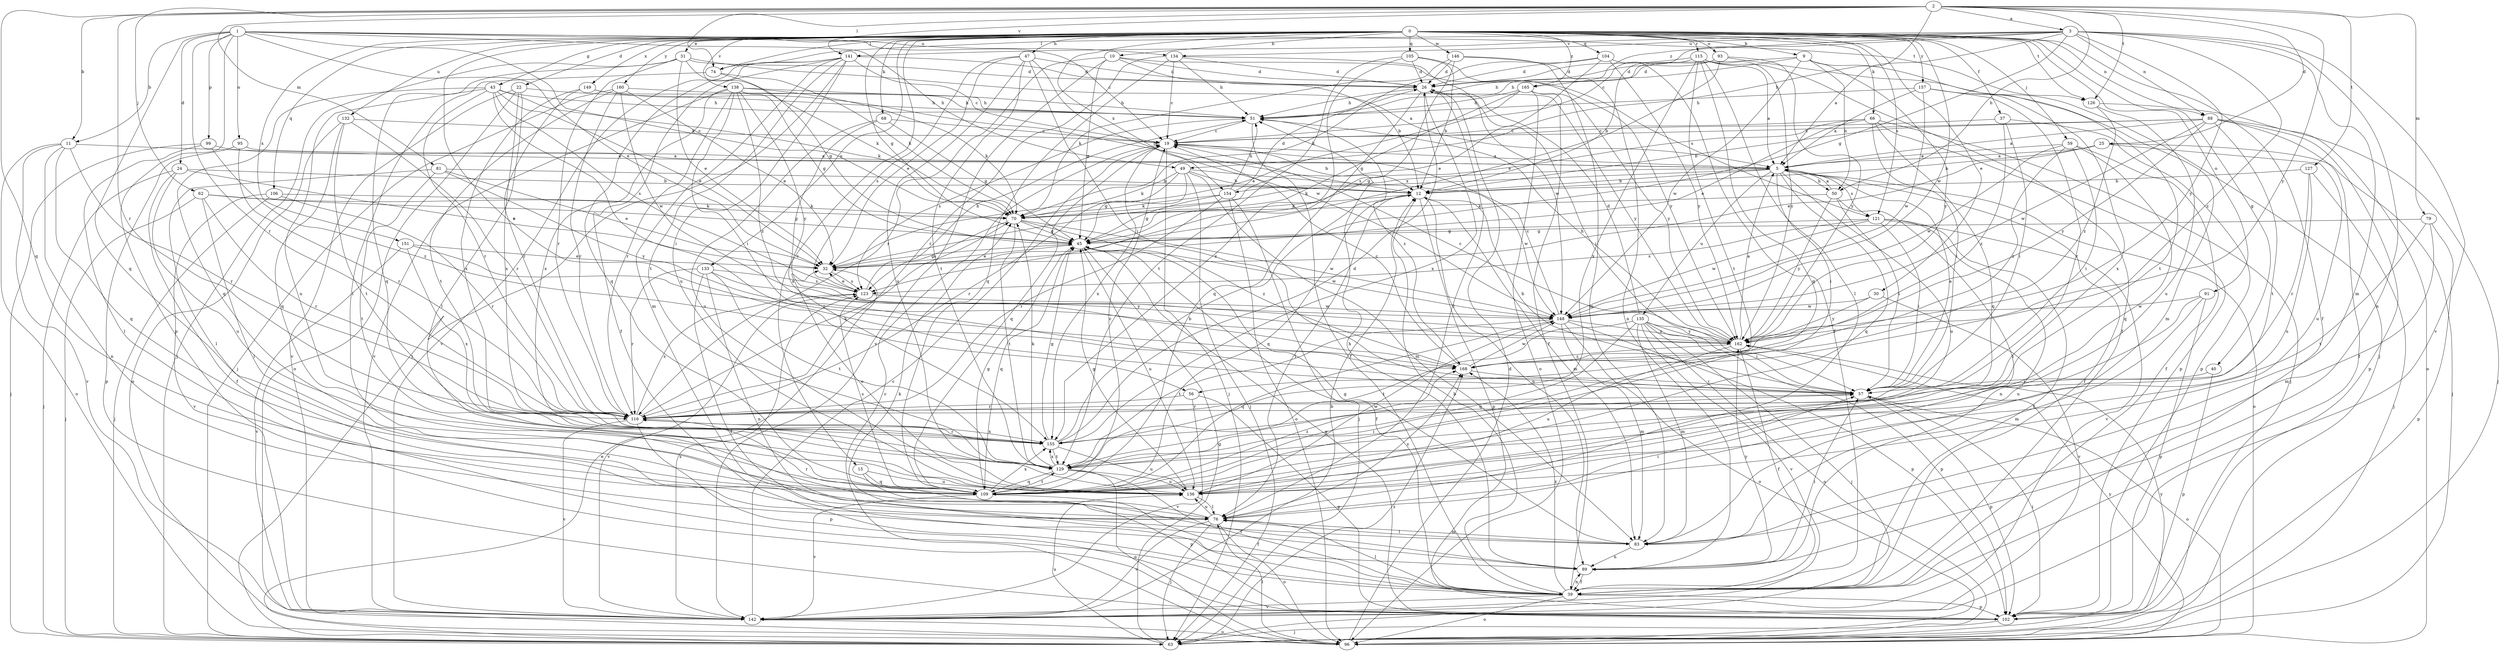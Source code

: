 strict digraph  {
0;
1;
2;
3;
5;
9;
10;
11;
12;
15;
19;
22;
24;
25;
26;
30;
31;
32;
37;
39;
40;
43;
45;
47;
49;
50;
51;
56;
57;
59;
62;
63;
66;
68;
70;
74;
76;
79;
81;
83;
88;
89;
91;
93;
95;
96;
99;
102;
104;
105;
106;
109;
115;
116;
121;
123;
126;
127;
129;
132;
133;
134;
135;
136;
138;
141;
142;
146;
148;
149;
151;
154;
155;
157;
160;
162;
165;
168;
0 -> 9  [label=b];
0 -> 10  [label=b];
0 -> 15  [label=c];
0 -> 22  [label=d];
0 -> 30  [label=e];
0 -> 31  [label=e];
0 -> 37  [label=f];
0 -> 39  [label=f];
0 -> 40  [label=g];
0 -> 43  [label=g];
0 -> 45  [label=g];
0 -> 47  [label=h];
0 -> 56  [label=i];
0 -> 59  [label=j];
0 -> 66  [label=k];
0 -> 68  [label=k];
0 -> 74  [label=l];
0 -> 88  [label=n];
0 -> 91  [label=o];
0 -> 93  [label=o];
0 -> 104  [label=q];
0 -> 105  [label=q];
0 -> 106  [label=q];
0 -> 115  [label=r];
0 -> 121  [label=s];
0 -> 126  [label=t];
0 -> 132  [label=u];
0 -> 133  [label=u];
0 -> 138  [label=v];
0 -> 146  [label=w];
0 -> 148  [label=w];
0 -> 149  [label=x];
0 -> 151  [label=x];
0 -> 154  [label=x];
0 -> 157  [label=y];
0 -> 160  [label=y];
0 -> 165  [label=z];
1 -> 11  [label=b];
1 -> 19  [label=c];
1 -> 24  [label=d];
1 -> 32  [label=e];
1 -> 49  [label=h];
1 -> 70  [label=k];
1 -> 95  [label=o];
1 -> 99  [label=p];
1 -> 102  [label=p];
1 -> 109  [label=q];
1 -> 116  [label=r];
1 -> 126  [label=t];
1 -> 134  [label=u];
2 -> 3  [label=a];
2 -> 11  [label=b];
2 -> 25  [label=d];
2 -> 49  [label=h];
2 -> 50  [label=h];
2 -> 62  [label=j];
2 -> 74  [label=l];
2 -> 79  [label=m];
2 -> 81  [label=m];
2 -> 109  [label=q];
2 -> 116  [label=r];
2 -> 126  [label=t];
2 -> 127  [label=t];
2 -> 141  [label=v];
2 -> 162  [label=y];
3 -> 5  [label=a];
3 -> 19  [label=c];
3 -> 45  [label=g];
3 -> 74  [label=l];
3 -> 83  [label=m];
3 -> 88  [label=n];
3 -> 89  [label=n];
3 -> 134  [label=u];
3 -> 141  [label=v];
3 -> 142  [label=v];
3 -> 162  [label=y];
3 -> 165  [label=z];
3 -> 168  [label=z];
5 -> 12  [label=b];
5 -> 39  [label=f];
5 -> 50  [label=h];
5 -> 56  [label=i];
5 -> 70  [label=k];
5 -> 96  [label=o];
5 -> 109  [label=q];
5 -> 121  [label=s];
5 -> 135  [label=u];
5 -> 136  [label=u];
5 -> 154  [label=x];
9 -> 26  [label=d];
9 -> 50  [label=h];
9 -> 51  [label=h];
9 -> 129  [label=t];
9 -> 148  [label=w];
9 -> 162  [label=y];
10 -> 12  [label=b];
10 -> 26  [label=d];
10 -> 45  [label=g];
10 -> 116  [label=r];
10 -> 121  [label=s];
10 -> 142  [label=v];
11 -> 5  [label=a];
11 -> 89  [label=n];
11 -> 96  [label=o];
11 -> 109  [label=q];
11 -> 116  [label=r];
11 -> 142  [label=v];
12 -> 70  [label=k];
12 -> 76  [label=l];
12 -> 83  [label=m];
12 -> 89  [label=n];
12 -> 102  [label=p];
12 -> 109  [label=q];
15 -> 102  [label=p];
15 -> 109  [label=q];
15 -> 136  [label=u];
19 -> 5  [label=a];
19 -> 12  [label=b];
19 -> 63  [label=j];
19 -> 109  [label=q];
19 -> 155  [label=x];
22 -> 51  [label=h];
22 -> 76  [label=l];
22 -> 96  [label=o];
22 -> 142  [label=v];
22 -> 155  [label=x];
24 -> 12  [label=b];
24 -> 32  [label=e];
24 -> 39  [label=f];
24 -> 63  [label=j];
24 -> 136  [label=u];
25 -> 5  [label=a];
25 -> 12  [label=b];
25 -> 32  [label=e];
25 -> 63  [label=j];
25 -> 136  [label=u];
26 -> 51  [label=h];
26 -> 57  [label=i];
26 -> 76  [label=l];
26 -> 109  [label=q];
26 -> 155  [label=x];
26 -> 162  [label=y];
30 -> 142  [label=v];
30 -> 148  [label=w];
30 -> 162  [label=y];
31 -> 5  [label=a];
31 -> 26  [label=d];
31 -> 32  [label=e];
31 -> 63  [label=j];
31 -> 70  [label=k];
31 -> 109  [label=q];
31 -> 116  [label=r];
32 -> 45  [label=g];
32 -> 123  [label=s];
37 -> 19  [label=c];
37 -> 57  [label=i];
37 -> 102  [label=p];
37 -> 168  [label=z];
39 -> 12  [label=b];
39 -> 76  [label=l];
39 -> 89  [label=n];
39 -> 96  [label=o];
39 -> 102  [label=p];
39 -> 142  [label=v];
39 -> 168  [label=z];
40 -> 57  [label=i];
40 -> 102  [label=p];
43 -> 32  [label=e];
43 -> 51  [label=h];
43 -> 57  [label=i];
43 -> 70  [label=k];
43 -> 109  [label=q];
43 -> 116  [label=r];
43 -> 123  [label=s];
43 -> 136  [label=u];
45 -> 32  [label=e];
45 -> 39  [label=f];
45 -> 109  [label=q];
45 -> 136  [label=u];
45 -> 148  [label=w];
47 -> 26  [label=d];
47 -> 32  [label=e];
47 -> 57  [label=i];
47 -> 123  [label=s];
47 -> 129  [label=t];
47 -> 136  [label=u];
47 -> 148  [label=w];
49 -> 12  [label=b];
49 -> 45  [label=g];
49 -> 63  [label=j];
49 -> 70  [label=k];
49 -> 83  [label=m];
49 -> 116  [label=r];
49 -> 148  [label=w];
50 -> 5  [label=a];
50 -> 57  [label=i];
50 -> 70  [label=k];
50 -> 76  [label=l];
50 -> 162  [label=y];
51 -> 19  [label=c];
51 -> 39  [label=f];
51 -> 123  [label=s];
51 -> 168  [label=z];
56 -> 102  [label=p];
56 -> 116  [label=r];
56 -> 142  [label=v];
57 -> 5  [label=a];
57 -> 12  [label=b];
57 -> 96  [label=o];
57 -> 102  [label=p];
57 -> 116  [label=r];
59 -> 5  [label=a];
59 -> 39  [label=f];
59 -> 57  [label=i];
59 -> 109  [label=q];
59 -> 148  [label=w];
59 -> 168  [label=z];
62 -> 45  [label=g];
62 -> 63  [label=j];
62 -> 70  [label=k];
62 -> 76  [label=l];
62 -> 116  [label=r];
63 -> 32  [label=e];
63 -> 45  [label=g];
63 -> 136  [label=u];
63 -> 162  [label=y];
63 -> 168  [label=z];
66 -> 19  [label=c];
66 -> 32  [label=e];
66 -> 45  [label=g];
66 -> 57  [label=i];
66 -> 63  [label=j];
66 -> 102  [label=p];
66 -> 109  [label=q];
68 -> 19  [label=c];
68 -> 45  [label=g];
68 -> 136  [label=u];
68 -> 155  [label=x];
70 -> 45  [label=g];
70 -> 123  [label=s];
70 -> 129  [label=t];
70 -> 148  [label=w];
70 -> 168  [label=z];
74 -> 45  [label=g];
74 -> 70  [label=k];
74 -> 76  [label=l];
76 -> 57  [label=i];
76 -> 63  [label=j];
76 -> 83  [label=m];
76 -> 96  [label=o];
76 -> 116  [label=r];
76 -> 136  [label=u];
76 -> 142  [label=v];
76 -> 168  [label=z];
79 -> 45  [label=g];
79 -> 83  [label=m];
79 -> 102  [label=p];
79 -> 129  [label=t];
81 -> 12  [label=b];
81 -> 32  [label=e];
81 -> 76  [label=l];
81 -> 129  [label=t];
81 -> 162  [label=y];
83 -> 45  [label=g];
83 -> 76  [label=l];
83 -> 89  [label=n];
88 -> 5  [label=a];
88 -> 12  [label=b];
88 -> 19  [label=c];
88 -> 39  [label=f];
88 -> 63  [label=j];
88 -> 102  [label=p];
88 -> 129  [label=t];
88 -> 148  [label=w];
88 -> 162  [label=y];
89 -> 39  [label=f];
89 -> 51  [label=h];
89 -> 57  [label=i];
89 -> 70  [label=k];
89 -> 162  [label=y];
91 -> 83  [label=m];
91 -> 102  [label=p];
91 -> 136  [label=u];
91 -> 148  [label=w];
93 -> 26  [label=d];
93 -> 32  [label=e];
93 -> 51  [label=h];
93 -> 63  [label=j];
93 -> 162  [label=y];
95 -> 5  [label=a];
95 -> 102  [label=p];
95 -> 116  [label=r];
96 -> 19  [label=c];
96 -> 26  [label=d];
96 -> 76  [label=l];
96 -> 162  [label=y];
99 -> 5  [label=a];
99 -> 63  [label=j];
99 -> 76  [label=l];
99 -> 168  [label=z];
102 -> 45  [label=g];
102 -> 57  [label=i];
102 -> 63  [label=j];
104 -> 26  [label=d];
104 -> 32  [label=e];
104 -> 39  [label=f];
104 -> 70  [label=k];
104 -> 162  [label=y];
105 -> 12  [label=b];
105 -> 26  [label=d];
105 -> 129  [label=t];
105 -> 155  [label=x];
105 -> 162  [label=y];
106 -> 63  [label=j];
106 -> 70  [label=k];
106 -> 116  [label=r];
106 -> 142  [label=v];
109 -> 19  [label=c];
109 -> 39  [label=f];
109 -> 45  [label=g];
109 -> 123  [label=s];
109 -> 129  [label=t];
109 -> 142  [label=v];
109 -> 155  [label=x];
109 -> 168  [label=z];
115 -> 5  [label=a];
115 -> 12  [label=b];
115 -> 26  [label=d];
115 -> 39  [label=f];
115 -> 76  [label=l];
115 -> 109  [label=q];
115 -> 129  [label=t];
115 -> 155  [label=x];
115 -> 162  [label=y];
116 -> 70  [label=k];
116 -> 102  [label=p];
116 -> 123  [label=s];
116 -> 142  [label=v];
116 -> 155  [label=x];
121 -> 39  [label=f];
121 -> 45  [label=g];
121 -> 57  [label=i];
121 -> 89  [label=n];
121 -> 123  [label=s];
121 -> 142  [label=v];
121 -> 148  [label=w];
123 -> 32  [label=e];
123 -> 51  [label=h];
123 -> 142  [label=v];
123 -> 148  [label=w];
126 -> 96  [label=o];
126 -> 136  [label=u];
126 -> 168  [label=z];
127 -> 12  [label=b];
127 -> 63  [label=j];
127 -> 116  [label=r];
127 -> 136  [label=u];
129 -> 39  [label=f];
129 -> 57  [label=i];
129 -> 70  [label=k];
129 -> 96  [label=o];
129 -> 109  [label=q];
129 -> 136  [label=u];
129 -> 155  [label=x];
132 -> 19  [label=c];
132 -> 96  [label=o];
132 -> 109  [label=q];
132 -> 116  [label=r];
132 -> 129  [label=t];
133 -> 39  [label=f];
133 -> 89  [label=n];
133 -> 116  [label=r];
133 -> 123  [label=s];
133 -> 129  [label=t];
133 -> 162  [label=y];
134 -> 19  [label=c];
134 -> 26  [label=d];
134 -> 51  [label=h];
134 -> 109  [label=q];
134 -> 116  [label=r];
134 -> 148  [label=w];
135 -> 26  [label=d];
135 -> 57  [label=i];
135 -> 63  [label=j];
135 -> 83  [label=m];
135 -> 96  [label=o];
135 -> 102  [label=p];
135 -> 109  [label=q];
135 -> 129  [label=t];
135 -> 142  [label=v];
135 -> 162  [label=y];
136 -> 32  [label=e];
136 -> 45  [label=g];
136 -> 76  [label=l];
136 -> 148  [label=w];
138 -> 45  [label=g];
138 -> 51  [label=h];
138 -> 57  [label=i];
138 -> 70  [label=k];
138 -> 116  [label=r];
138 -> 142  [label=v];
138 -> 155  [label=x];
138 -> 162  [label=y];
138 -> 168  [label=z];
141 -> 19  [label=c];
141 -> 26  [label=d];
141 -> 39  [label=f];
141 -> 63  [label=j];
141 -> 83  [label=m];
141 -> 109  [label=q];
141 -> 129  [label=t];
141 -> 136  [label=u];
141 -> 142  [label=v];
142 -> 12  [label=b];
142 -> 19  [label=c];
142 -> 96  [label=o];
142 -> 123  [label=s];
146 -> 26  [label=d];
146 -> 70  [label=k];
146 -> 83  [label=m];
146 -> 89  [label=n];
146 -> 123  [label=s];
148 -> 19  [label=c];
148 -> 83  [label=m];
148 -> 96  [label=o];
148 -> 102  [label=p];
148 -> 109  [label=q];
148 -> 129  [label=t];
148 -> 162  [label=y];
149 -> 12  [label=b];
149 -> 51  [label=h];
149 -> 116  [label=r];
149 -> 155  [label=x];
151 -> 32  [label=e];
151 -> 142  [label=v];
151 -> 155  [label=x];
151 -> 168  [label=z];
154 -> 26  [label=d];
154 -> 45  [label=g];
154 -> 51  [label=h];
154 -> 63  [label=j];
154 -> 70  [label=k];
154 -> 96  [label=o];
154 -> 116  [label=r];
155 -> 12  [label=b];
155 -> 26  [label=d];
155 -> 45  [label=g];
155 -> 116  [label=r];
155 -> 129  [label=t];
155 -> 136  [label=u];
157 -> 5  [label=a];
157 -> 51  [label=h];
157 -> 83  [label=m];
157 -> 116  [label=r];
157 -> 148  [label=w];
157 -> 155  [label=x];
160 -> 32  [label=e];
160 -> 51  [label=h];
160 -> 63  [label=j];
160 -> 116  [label=r];
160 -> 129  [label=t];
160 -> 148  [label=w];
162 -> 5  [label=a];
162 -> 19  [label=c];
162 -> 39  [label=f];
162 -> 51  [label=h];
162 -> 136  [label=u];
162 -> 168  [label=z];
165 -> 32  [label=e];
165 -> 39  [label=f];
165 -> 45  [label=g];
165 -> 51  [label=h];
165 -> 96  [label=o];
165 -> 162  [label=y];
168 -> 19  [label=c];
168 -> 57  [label=i];
168 -> 148  [label=w];
}
